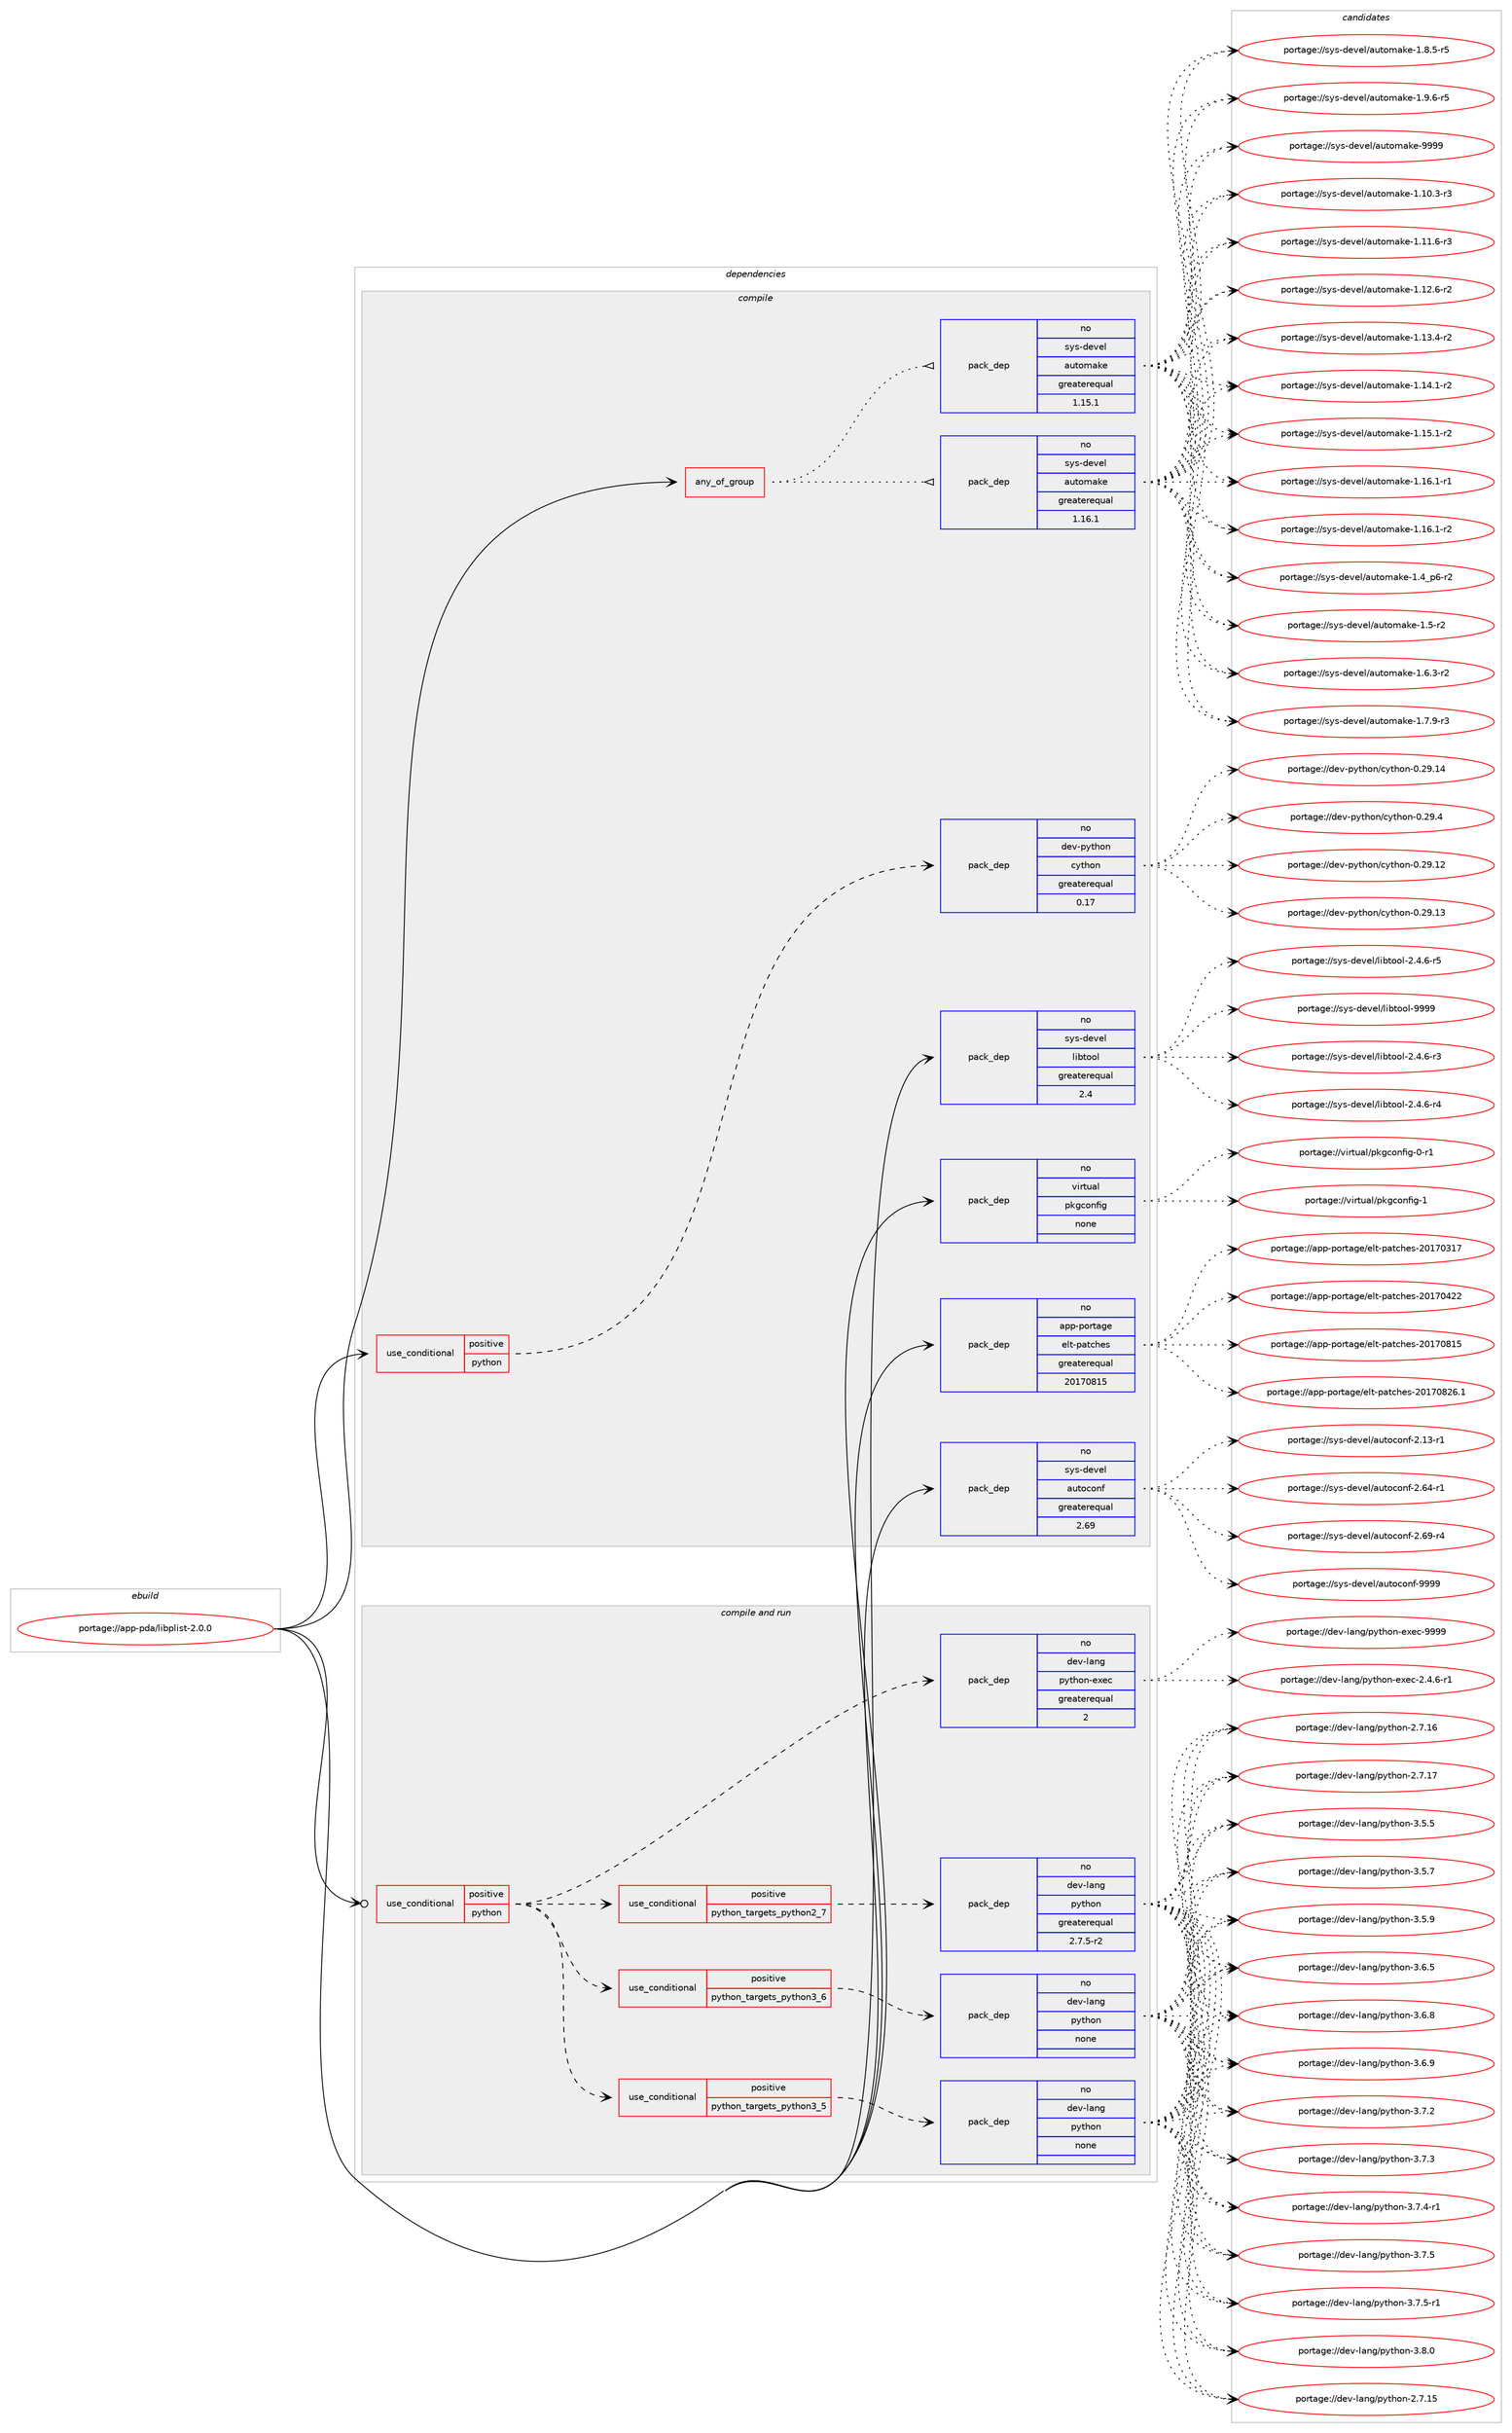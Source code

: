 digraph prolog {

# *************
# Graph options
# *************

newrank=true;
concentrate=true;
compound=true;
graph [rankdir=LR,fontname=Helvetica,fontsize=10,ranksep=1.5];#, ranksep=2.5, nodesep=0.2];
edge  [arrowhead=vee];
node  [fontname=Helvetica,fontsize=10];

# **********
# The ebuild
# **********

subgraph cluster_leftcol {
color=gray;
rank=same;
label=<<i>ebuild</i>>;
id [label="portage://app-pda/libplist-2.0.0", color=red, width=4, href="../app-pda/libplist-2.0.0.svg"];
}

# ****************
# The dependencies
# ****************

subgraph cluster_midcol {
color=gray;
label=<<i>dependencies</i>>;
subgraph cluster_compile {
fillcolor="#eeeeee";
style=filled;
label=<<i>compile</i>>;
subgraph any659 {
dependency40357 [label=<<TABLE BORDER="0" CELLBORDER="1" CELLSPACING="0" CELLPADDING="4"><TR><TD CELLPADDING="10">any_of_group</TD></TR></TABLE>>, shape=none, color=red];subgraph pack29859 {
dependency40358 [label=<<TABLE BORDER="0" CELLBORDER="1" CELLSPACING="0" CELLPADDING="4" WIDTH="220"><TR><TD ROWSPAN="6" CELLPADDING="30">pack_dep</TD></TR><TR><TD WIDTH="110">no</TD></TR><TR><TD>sys-devel</TD></TR><TR><TD>automake</TD></TR><TR><TD>greaterequal</TD></TR><TR><TD>1.16.1</TD></TR></TABLE>>, shape=none, color=blue];
}
dependency40357:e -> dependency40358:w [weight=20,style="dotted",arrowhead="oinv"];
subgraph pack29860 {
dependency40359 [label=<<TABLE BORDER="0" CELLBORDER="1" CELLSPACING="0" CELLPADDING="4" WIDTH="220"><TR><TD ROWSPAN="6" CELLPADDING="30">pack_dep</TD></TR><TR><TD WIDTH="110">no</TD></TR><TR><TD>sys-devel</TD></TR><TR><TD>automake</TD></TR><TR><TD>greaterequal</TD></TR><TR><TD>1.15.1</TD></TR></TABLE>>, shape=none, color=blue];
}
dependency40357:e -> dependency40359:w [weight=20,style="dotted",arrowhead="oinv"];
}
id:e -> dependency40357:w [weight=20,style="solid",arrowhead="vee"];
subgraph cond9823 {
dependency40360 [label=<<TABLE BORDER="0" CELLBORDER="1" CELLSPACING="0" CELLPADDING="4"><TR><TD ROWSPAN="3" CELLPADDING="10">use_conditional</TD></TR><TR><TD>positive</TD></TR><TR><TD>python</TD></TR></TABLE>>, shape=none, color=red];
subgraph pack29861 {
dependency40361 [label=<<TABLE BORDER="0" CELLBORDER="1" CELLSPACING="0" CELLPADDING="4" WIDTH="220"><TR><TD ROWSPAN="6" CELLPADDING="30">pack_dep</TD></TR><TR><TD WIDTH="110">no</TD></TR><TR><TD>dev-python</TD></TR><TR><TD>cython</TD></TR><TR><TD>greaterequal</TD></TR><TR><TD>0.17</TD></TR></TABLE>>, shape=none, color=blue];
}
dependency40360:e -> dependency40361:w [weight=20,style="dashed",arrowhead="vee"];
}
id:e -> dependency40360:w [weight=20,style="solid",arrowhead="vee"];
subgraph pack29862 {
dependency40362 [label=<<TABLE BORDER="0" CELLBORDER="1" CELLSPACING="0" CELLPADDING="4" WIDTH="220"><TR><TD ROWSPAN="6" CELLPADDING="30">pack_dep</TD></TR><TR><TD WIDTH="110">no</TD></TR><TR><TD>app-portage</TD></TR><TR><TD>elt-patches</TD></TR><TR><TD>greaterequal</TD></TR><TR><TD>20170815</TD></TR></TABLE>>, shape=none, color=blue];
}
id:e -> dependency40362:w [weight=20,style="solid",arrowhead="vee"];
subgraph pack29863 {
dependency40363 [label=<<TABLE BORDER="0" CELLBORDER="1" CELLSPACING="0" CELLPADDING="4" WIDTH="220"><TR><TD ROWSPAN="6" CELLPADDING="30">pack_dep</TD></TR><TR><TD WIDTH="110">no</TD></TR><TR><TD>sys-devel</TD></TR><TR><TD>autoconf</TD></TR><TR><TD>greaterequal</TD></TR><TR><TD>2.69</TD></TR></TABLE>>, shape=none, color=blue];
}
id:e -> dependency40363:w [weight=20,style="solid",arrowhead="vee"];
subgraph pack29864 {
dependency40364 [label=<<TABLE BORDER="0" CELLBORDER="1" CELLSPACING="0" CELLPADDING="4" WIDTH="220"><TR><TD ROWSPAN="6" CELLPADDING="30">pack_dep</TD></TR><TR><TD WIDTH="110">no</TD></TR><TR><TD>sys-devel</TD></TR><TR><TD>libtool</TD></TR><TR><TD>greaterequal</TD></TR><TR><TD>2.4</TD></TR></TABLE>>, shape=none, color=blue];
}
id:e -> dependency40364:w [weight=20,style="solid",arrowhead="vee"];
subgraph pack29865 {
dependency40365 [label=<<TABLE BORDER="0" CELLBORDER="1" CELLSPACING="0" CELLPADDING="4" WIDTH="220"><TR><TD ROWSPAN="6" CELLPADDING="30">pack_dep</TD></TR><TR><TD WIDTH="110">no</TD></TR><TR><TD>virtual</TD></TR><TR><TD>pkgconfig</TD></TR><TR><TD>none</TD></TR><TR><TD></TD></TR></TABLE>>, shape=none, color=blue];
}
id:e -> dependency40365:w [weight=20,style="solid",arrowhead="vee"];
}
subgraph cluster_compileandrun {
fillcolor="#eeeeee";
style=filled;
label=<<i>compile and run</i>>;
subgraph cond9824 {
dependency40366 [label=<<TABLE BORDER="0" CELLBORDER="1" CELLSPACING="0" CELLPADDING="4"><TR><TD ROWSPAN="3" CELLPADDING="10">use_conditional</TD></TR><TR><TD>positive</TD></TR><TR><TD>python</TD></TR></TABLE>>, shape=none, color=red];
subgraph cond9825 {
dependency40367 [label=<<TABLE BORDER="0" CELLBORDER="1" CELLSPACING="0" CELLPADDING="4"><TR><TD ROWSPAN="3" CELLPADDING="10">use_conditional</TD></TR><TR><TD>positive</TD></TR><TR><TD>python_targets_python2_7</TD></TR></TABLE>>, shape=none, color=red];
subgraph pack29866 {
dependency40368 [label=<<TABLE BORDER="0" CELLBORDER="1" CELLSPACING="0" CELLPADDING="4" WIDTH="220"><TR><TD ROWSPAN="6" CELLPADDING="30">pack_dep</TD></TR><TR><TD WIDTH="110">no</TD></TR><TR><TD>dev-lang</TD></TR><TR><TD>python</TD></TR><TR><TD>greaterequal</TD></TR><TR><TD>2.7.5-r2</TD></TR></TABLE>>, shape=none, color=blue];
}
dependency40367:e -> dependency40368:w [weight=20,style="dashed",arrowhead="vee"];
}
dependency40366:e -> dependency40367:w [weight=20,style="dashed",arrowhead="vee"];
subgraph cond9826 {
dependency40369 [label=<<TABLE BORDER="0" CELLBORDER="1" CELLSPACING="0" CELLPADDING="4"><TR><TD ROWSPAN="3" CELLPADDING="10">use_conditional</TD></TR><TR><TD>positive</TD></TR><TR><TD>python_targets_python3_5</TD></TR></TABLE>>, shape=none, color=red];
subgraph pack29867 {
dependency40370 [label=<<TABLE BORDER="0" CELLBORDER="1" CELLSPACING="0" CELLPADDING="4" WIDTH="220"><TR><TD ROWSPAN="6" CELLPADDING="30">pack_dep</TD></TR><TR><TD WIDTH="110">no</TD></TR><TR><TD>dev-lang</TD></TR><TR><TD>python</TD></TR><TR><TD>none</TD></TR><TR><TD></TD></TR></TABLE>>, shape=none, color=blue];
}
dependency40369:e -> dependency40370:w [weight=20,style="dashed",arrowhead="vee"];
}
dependency40366:e -> dependency40369:w [weight=20,style="dashed",arrowhead="vee"];
subgraph cond9827 {
dependency40371 [label=<<TABLE BORDER="0" CELLBORDER="1" CELLSPACING="0" CELLPADDING="4"><TR><TD ROWSPAN="3" CELLPADDING="10">use_conditional</TD></TR><TR><TD>positive</TD></TR><TR><TD>python_targets_python3_6</TD></TR></TABLE>>, shape=none, color=red];
subgraph pack29868 {
dependency40372 [label=<<TABLE BORDER="0" CELLBORDER="1" CELLSPACING="0" CELLPADDING="4" WIDTH="220"><TR><TD ROWSPAN="6" CELLPADDING="30">pack_dep</TD></TR><TR><TD WIDTH="110">no</TD></TR><TR><TD>dev-lang</TD></TR><TR><TD>python</TD></TR><TR><TD>none</TD></TR><TR><TD></TD></TR></TABLE>>, shape=none, color=blue];
}
dependency40371:e -> dependency40372:w [weight=20,style="dashed",arrowhead="vee"];
}
dependency40366:e -> dependency40371:w [weight=20,style="dashed",arrowhead="vee"];
subgraph pack29869 {
dependency40373 [label=<<TABLE BORDER="0" CELLBORDER="1" CELLSPACING="0" CELLPADDING="4" WIDTH="220"><TR><TD ROWSPAN="6" CELLPADDING="30">pack_dep</TD></TR><TR><TD WIDTH="110">no</TD></TR><TR><TD>dev-lang</TD></TR><TR><TD>python-exec</TD></TR><TR><TD>greaterequal</TD></TR><TR><TD>2</TD></TR></TABLE>>, shape=none, color=blue];
}
dependency40366:e -> dependency40373:w [weight=20,style="dashed",arrowhead="vee"];
}
id:e -> dependency40366:w [weight=20,style="solid",arrowhead="odotvee"];
}
subgraph cluster_run {
fillcolor="#eeeeee";
style=filled;
label=<<i>run</i>>;
}
}

# **************
# The candidates
# **************

subgraph cluster_choices {
rank=same;
color=gray;
label=<<i>candidates</i>>;

subgraph choice29859 {
color=black;
nodesep=1;
choiceportage11512111545100101118101108479711711611110997107101454946494846514511451 [label="portage://sys-devel/automake-1.10.3-r3", color=red, width=4,href="../sys-devel/automake-1.10.3-r3.svg"];
choiceportage11512111545100101118101108479711711611110997107101454946494946544511451 [label="portage://sys-devel/automake-1.11.6-r3", color=red, width=4,href="../sys-devel/automake-1.11.6-r3.svg"];
choiceportage11512111545100101118101108479711711611110997107101454946495046544511450 [label="portage://sys-devel/automake-1.12.6-r2", color=red, width=4,href="../sys-devel/automake-1.12.6-r2.svg"];
choiceportage11512111545100101118101108479711711611110997107101454946495146524511450 [label="portage://sys-devel/automake-1.13.4-r2", color=red, width=4,href="../sys-devel/automake-1.13.4-r2.svg"];
choiceportage11512111545100101118101108479711711611110997107101454946495246494511450 [label="portage://sys-devel/automake-1.14.1-r2", color=red, width=4,href="../sys-devel/automake-1.14.1-r2.svg"];
choiceportage11512111545100101118101108479711711611110997107101454946495346494511450 [label="portage://sys-devel/automake-1.15.1-r2", color=red, width=4,href="../sys-devel/automake-1.15.1-r2.svg"];
choiceportage11512111545100101118101108479711711611110997107101454946495446494511449 [label="portage://sys-devel/automake-1.16.1-r1", color=red, width=4,href="../sys-devel/automake-1.16.1-r1.svg"];
choiceportage11512111545100101118101108479711711611110997107101454946495446494511450 [label="portage://sys-devel/automake-1.16.1-r2", color=red, width=4,href="../sys-devel/automake-1.16.1-r2.svg"];
choiceportage115121115451001011181011084797117116111109971071014549465295112544511450 [label="portage://sys-devel/automake-1.4_p6-r2", color=red, width=4,href="../sys-devel/automake-1.4_p6-r2.svg"];
choiceportage11512111545100101118101108479711711611110997107101454946534511450 [label="portage://sys-devel/automake-1.5-r2", color=red, width=4,href="../sys-devel/automake-1.5-r2.svg"];
choiceportage115121115451001011181011084797117116111109971071014549465446514511450 [label="portage://sys-devel/automake-1.6.3-r2", color=red, width=4,href="../sys-devel/automake-1.6.3-r2.svg"];
choiceportage115121115451001011181011084797117116111109971071014549465546574511451 [label="portage://sys-devel/automake-1.7.9-r3", color=red, width=4,href="../sys-devel/automake-1.7.9-r3.svg"];
choiceportage115121115451001011181011084797117116111109971071014549465646534511453 [label="portage://sys-devel/automake-1.8.5-r5", color=red, width=4,href="../sys-devel/automake-1.8.5-r5.svg"];
choiceportage115121115451001011181011084797117116111109971071014549465746544511453 [label="portage://sys-devel/automake-1.9.6-r5", color=red, width=4,href="../sys-devel/automake-1.9.6-r5.svg"];
choiceportage115121115451001011181011084797117116111109971071014557575757 [label="portage://sys-devel/automake-9999", color=red, width=4,href="../sys-devel/automake-9999.svg"];
dependency40358:e -> choiceportage11512111545100101118101108479711711611110997107101454946494846514511451:w [style=dotted,weight="100"];
dependency40358:e -> choiceportage11512111545100101118101108479711711611110997107101454946494946544511451:w [style=dotted,weight="100"];
dependency40358:e -> choiceportage11512111545100101118101108479711711611110997107101454946495046544511450:w [style=dotted,weight="100"];
dependency40358:e -> choiceportage11512111545100101118101108479711711611110997107101454946495146524511450:w [style=dotted,weight="100"];
dependency40358:e -> choiceportage11512111545100101118101108479711711611110997107101454946495246494511450:w [style=dotted,weight="100"];
dependency40358:e -> choiceportage11512111545100101118101108479711711611110997107101454946495346494511450:w [style=dotted,weight="100"];
dependency40358:e -> choiceportage11512111545100101118101108479711711611110997107101454946495446494511449:w [style=dotted,weight="100"];
dependency40358:e -> choiceportage11512111545100101118101108479711711611110997107101454946495446494511450:w [style=dotted,weight="100"];
dependency40358:e -> choiceportage115121115451001011181011084797117116111109971071014549465295112544511450:w [style=dotted,weight="100"];
dependency40358:e -> choiceportage11512111545100101118101108479711711611110997107101454946534511450:w [style=dotted,weight="100"];
dependency40358:e -> choiceportage115121115451001011181011084797117116111109971071014549465446514511450:w [style=dotted,weight="100"];
dependency40358:e -> choiceportage115121115451001011181011084797117116111109971071014549465546574511451:w [style=dotted,weight="100"];
dependency40358:e -> choiceportage115121115451001011181011084797117116111109971071014549465646534511453:w [style=dotted,weight="100"];
dependency40358:e -> choiceportage115121115451001011181011084797117116111109971071014549465746544511453:w [style=dotted,weight="100"];
dependency40358:e -> choiceportage115121115451001011181011084797117116111109971071014557575757:w [style=dotted,weight="100"];
}
subgraph choice29860 {
color=black;
nodesep=1;
choiceportage11512111545100101118101108479711711611110997107101454946494846514511451 [label="portage://sys-devel/automake-1.10.3-r3", color=red, width=4,href="../sys-devel/automake-1.10.3-r3.svg"];
choiceportage11512111545100101118101108479711711611110997107101454946494946544511451 [label="portage://sys-devel/automake-1.11.6-r3", color=red, width=4,href="../sys-devel/automake-1.11.6-r3.svg"];
choiceportage11512111545100101118101108479711711611110997107101454946495046544511450 [label="portage://sys-devel/automake-1.12.6-r2", color=red, width=4,href="../sys-devel/automake-1.12.6-r2.svg"];
choiceportage11512111545100101118101108479711711611110997107101454946495146524511450 [label="portage://sys-devel/automake-1.13.4-r2", color=red, width=4,href="../sys-devel/automake-1.13.4-r2.svg"];
choiceportage11512111545100101118101108479711711611110997107101454946495246494511450 [label="portage://sys-devel/automake-1.14.1-r2", color=red, width=4,href="../sys-devel/automake-1.14.1-r2.svg"];
choiceportage11512111545100101118101108479711711611110997107101454946495346494511450 [label="portage://sys-devel/automake-1.15.1-r2", color=red, width=4,href="../sys-devel/automake-1.15.1-r2.svg"];
choiceportage11512111545100101118101108479711711611110997107101454946495446494511449 [label="portage://sys-devel/automake-1.16.1-r1", color=red, width=4,href="../sys-devel/automake-1.16.1-r1.svg"];
choiceportage11512111545100101118101108479711711611110997107101454946495446494511450 [label="portage://sys-devel/automake-1.16.1-r2", color=red, width=4,href="../sys-devel/automake-1.16.1-r2.svg"];
choiceportage115121115451001011181011084797117116111109971071014549465295112544511450 [label="portage://sys-devel/automake-1.4_p6-r2", color=red, width=4,href="../sys-devel/automake-1.4_p6-r2.svg"];
choiceportage11512111545100101118101108479711711611110997107101454946534511450 [label="portage://sys-devel/automake-1.5-r2", color=red, width=4,href="../sys-devel/automake-1.5-r2.svg"];
choiceportage115121115451001011181011084797117116111109971071014549465446514511450 [label="portage://sys-devel/automake-1.6.3-r2", color=red, width=4,href="../sys-devel/automake-1.6.3-r2.svg"];
choiceportage115121115451001011181011084797117116111109971071014549465546574511451 [label="portage://sys-devel/automake-1.7.9-r3", color=red, width=4,href="../sys-devel/automake-1.7.9-r3.svg"];
choiceportage115121115451001011181011084797117116111109971071014549465646534511453 [label="portage://sys-devel/automake-1.8.5-r5", color=red, width=4,href="../sys-devel/automake-1.8.5-r5.svg"];
choiceportage115121115451001011181011084797117116111109971071014549465746544511453 [label="portage://sys-devel/automake-1.9.6-r5", color=red, width=4,href="../sys-devel/automake-1.9.6-r5.svg"];
choiceportage115121115451001011181011084797117116111109971071014557575757 [label="portage://sys-devel/automake-9999", color=red, width=4,href="../sys-devel/automake-9999.svg"];
dependency40359:e -> choiceportage11512111545100101118101108479711711611110997107101454946494846514511451:w [style=dotted,weight="100"];
dependency40359:e -> choiceportage11512111545100101118101108479711711611110997107101454946494946544511451:w [style=dotted,weight="100"];
dependency40359:e -> choiceportage11512111545100101118101108479711711611110997107101454946495046544511450:w [style=dotted,weight="100"];
dependency40359:e -> choiceportage11512111545100101118101108479711711611110997107101454946495146524511450:w [style=dotted,weight="100"];
dependency40359:e -> choiceportage11512111545100101118101108479711711611110997107101454946495246494511450:w [style=dotted,weight="100"];
dependency40359:e -> choiceportage11512111545100101118101108479711711611110997107101454946495346494511450:w [style=dotted,weight="100"];
dependency40359:e -> choiceportage11512111545100101118101108479711711611110997107101454946495446494511449:w [style=dotted,weight="100"];
dependency40359:e -> choiceportage11512111545100101118101108479711711611110997107101454946495446494511450:w [style=dotted,weight="100"];
dependency40359:e -> choiceportage115121115451001011181011084797117116111109971071014549465295112544511450:w [style=dotted,weight="100"];
dependency40359:e -> choiceportage11512111545100101118101108479711711611110997107101454946534511450:w [style=dotted,weight="100"];
dependency40359:e -> choiceportage115121115451001011181011084797117116111109971071014549465446514511450:w [style=dotted,weight="100"];
dependency40359:e -> choiceportage115121115451001011181011084797117116111109971071014549465546574511451:w [style=dotted,weight="100"];
dependency40359:e -> choiceportage115121115451001011181011084797117116111109971071014549465646534511453:w [style=dotted,weight="100"];
dependency40359:e -> choiceportage115121115451001011181011084797117116111109971071014549465746544511453:w [style=dotted,weight="100"];
dependency40359:e -> choiceportage115121115451001011181011084797117116111109971071014557575757:w [style=dotted,weight="100"];
}
subgraph choice29861 {
color=black;
nodesep=1;
choiceportage1001011184511212111610411111047991211161041111104548465057464950 [label="portage://dev-python/cython-0.29.12", color=red, width=4,href="../dev-python/cython-0.29.12.svg"];
choiceportage1001011184511212111610411111047991211161041111104548465057464951 [label="portage://dev-python/cython-0.29.13", color=red, width=4,href="../dev-python/cython-0.29.13.svg"];
choiceportage1001011184511212111610411111047991211161041111104548465057464952 [label="portage://dev-python/cython-0.29.14", color=red, width=4,href="../dev-python/cython-0.29.14.svg"];
choiceportage10010111845112121116104111110479912111610411111045484650574652 [label="portage://dev-python/cython-0.29.4", color=red, width=4,href="../dev-python/cython-0.29.4.svg"];
dependency40361:e -> choiceportage1001011184511212111610411111047991211161041111104548465057464950:w [style=dotted,weight="100"];
dependency40361:e -> choiceportage1001011184511212111610411111047991211161041111104548465057464951:w [style=dotted,weight="100"];
dependency40361:e -> choiceportage1001011184511212111610411111047991211161041111104548465057464952:w [style=dotted,weight="100"];
dependency40361:e -> choiceportage10010111845112121116104111110479912111610411111045484650574652:w [style=dotted,weight="100"];
}
subgraph choice29862 {
color=black;
nodesep=1;
choiceportage97112112451121111141169710310147101108116451129711699104101115455048495548514955 [label="portage://app-portage/elt-patches-20170317", color=red, width=4,href="../app-portage/elt-patches-20170317.svg"];
choiceportage97112112451121111141169710310147101108116451129711699104101115455048495548525050 [label="portage://app-portage/elt-patches-20170422", color=red, width=4,href="../app-portage/elt-patches-20170422.svg"];
choiceportage97112112451121111141169710310147101108116451129711699104101115455048495548564953 [label="portage://app-portage/elt-patches-20170815", color=red, width=4,href="../app-portage/elt-patches-20170815.svg"];
choiceportage971121124511211111411697103101471011081164511297116991041011154550484955485650544649 [label="portage://app-portage/elt-patches-20170826.1", color=red, width=4,href="../app-portage/elt-patches-20170826.1.svg"];
dependency40362:e -> choiceportage97112112451121111141169710310147101108116451129711699104101115455048495548514955:w [style=dotted,weight="100"];
dependency40362:e -> choiceportage97112112451121111141169710310147101108116451129711699104101115455048495548525050:w [style=dotted,weight="100"];
dependency40362:e -> choiceportage97112112451121111141169710310147101108116451129711699104101115455048495548564953:w [style=dotted,weight="100"];
dependency40362:e -> choiceportage971121124511211111411697103101471011081164511297116991041011154550484955485650544649:w [style=dotted,weight="100"];
}
subgraph choice29863 {
color=black;
nodesep=1;
choiceportage1151211154510010111810110847971171161119911111010245504649514511449 [label="portage://sys-devel/autoconf-2.13-r1", color=red, width=4,href="../sys-devel/autoconf-2.13-r1.svg"];
choiceportage1151211154510010111810110847971171161119911111010245504654524511449 [label="portage://sys-devel/autoconf-2.64-r1", color=red, width=4,href="../sys-devel/autoconf-2.64-r1.svg"];
choiceportage1151211154510010111810110847971171161119911111010245504654574511452 [label="portage://sys-devel/autoconf-2.69-r4", color=red, width=4,href="../sys-devel/autoconf-2.69-r4.svg"];
choiceportage115121115451001011181011084797117116111991111101024557575757 [label="portage://sys-devel/autoconf-9999", color=red, width=4,href="../sys-devel/autoconf-9999.svg"];
dependency40363:e -> choiceportage1151211154510010111810110847971171161119911111010245504649514511449:w [style=dotted,weight="100"];
dependency40363:e -> choiceportage1151211154510010111810110847971171161119911111010245504654524511449:w [style=dotted,weight="100"];
dependency40363:e -> choiceportage1151211154510010111810110847971171161119911111010245504654574511452:w [style=dotted,weight="100"];
dependency40363:e -> choiceportage115121115451001011181011084797117116111991111101024557575757:w [style=dotted,weight="100"];
}
subgraph choice29864 {
color=black;
nodesep=1;
choiceportage1151211154510010111810110847108105981161111111084550465246544511451 [label="portage://sys-devel/libtool-2.4.6-r3", color=red, width=4,href="../sys-devel/libtool-2.4.6-r3.svg"];
choiceportage1151211154510010111810110847108105981161111111084550465246544511452 [label="portage://sys-devel/libtool-2.4.6-r4", color=red, width=4,href="../sys-devel/libtool-2.4.6-r4.svg"];
choiceportage1151211154510010111810110847108105981161111111084550465246544511453 [label="portage://sys-devel/libtool-2.4.6-r5", color=red, width=4,href="../sys-devel/libtool-2.4.6-r5.svg"];
choiceportage1151211154510010111810110847108105981161111111084557575757 [label="portage://sys-devel/libtool-9999", color=red, width=4,href="../sys-devel/libtool-9999.svg"];
dependency40364:e -> choiceportage1151211154510010111810110847108105981161111111084550465246544511451:w [style=dotted,weight="100"];
dependency40364:e -> choiceportage1151211154510010111810110847108105981161111111084550465246544511452:w [style=dotted,weight="100"];
dependency40364:e -> choiceportage1151211154510010111810110847108105981161111111084550465246544511453:w [style=dotted,weight="100"];
dependency40364:e -> choiceportage1151211154510010111810110847108105981161111111084557575757:w [style=dotted,weight="100"];
}
subgraph choice29865 {
color=black;
nodesep=1;
choiceportage11810511411611797108471121071039911111010210510345484511449 [label="portage://virtual/pkgconfig-0-r1", color=red, width=4,href="../virtual/pkgconfig-0-r1.svg"];
choiceportage1181051141161179710847112107103991111101021051034549 [label="portage://virtual/pkgconfig-1", color=red, width=4,href="../virtual/pkgconfig-1.svg"];
dependency40365:e -> choiceportage11810511411611797108471121071039911111010210510345484511449:w [style=dotted,weight="100"];
dependency40365:e -> choiceportage1181051141161179710847112107103991111101021051034549:w [style=dotted,weight="100"];
}
subgraph choice29866 {
color=black;
nodesep=1;
choiceportage10010111845108971101034711212111610411111045504655464953 [label="portage://dev-lang/python-2.7.15", color=red, width=4,href="../dev-lang/python-2.7.15.svg"];
choiceportage10010111845108971101034711212111610411111045504655464954 [label="portage://dev-lang/python-2.7.16", color=red, width=4,href="../dev-lang/python-2.7.16.svg"];
choiceportage10010111845108971101034711212111610411111045504655464955 [label="portage://dev-lang/python-2.7.17", color=red, width=4,href="../dev-lang/python-2.7.17.svg"];
choiceportage100101118451089711010347112121116104111110455146534653 [label="portage://dev-lang/python-3.5.5", color=red, width=4,href="../dev-lang/python-3.5.5.svg"];
choiceportage100101118451089711010347112121116104111110455146534655 [label="portage://dev-lang/python-3.5.7", color=red, width=4,href="../dev-lang/python-3.5.7.svg"];
choiceportage100101118451089711010347112121116104111110455146534657 [label="portage://dev-lang/python-3.5.9", color=red, width=4,href="../dev-lang/python-3.5.9.svg"];
choiceportage100101118451089711010347112121116104111110455146544653 [label="portage://dev-lang/python-3.6.5", color=red, width=4,href="../dev-lang/python-3.6.5.svg"];
choiceportage100101118451089711010347112121116104111110455146544656 [label="portage://dev-lang/python-3.6.8", color=red, width=4,href="../dev-lang/python-3.6.8.svg"];
choiceportage100101118451089711010347112121116104111110455146544657 [label="portage://dev-lang/python-3.6.9", color=red, width=4,href="../dev-lang/python-3.6.9.svg"];
choiceportage100101118451089711010347112121116104111110455146554650 [label="portage://dev-lang/python-3.7.2", color=red, width=4,href="../dev-lang/python-3.7.2.svg"];
choiceportage100101118451089711010347112121116104111110455146554651 [label="portage://dev-lang/python-3.7.3", color=red, width=4,href="../dev-lang/python-3.7.3.svg"];
choiceportage1001011184510897110103471121211161041111104551465546524511449 [label="portage://dev-lang/python-3.7.4-r1", color=red, width=4,href="../dev-lang/python-3.7.4-r1.svg"];
choiceportage100101118451089711010347112121116104111110455146554653 [label="portage://dev-lang/python-3.7.5", color=red, width=4,href="../dev-lang/python-3.7.5.svg"];
choiceportage1001011184510897110103471121211161041111104551465546534511449 [label="portage://dev-lang/python-3.7.5-r1", color=red, width=4,href="../dev-lang/python-3.7.5-r1.svg"];
choiceportage100101118451089711010347112121116104111110455146564648 [label="portage://dev-lang/python-3.8.0", color=red, width=4,href="../dev-lang/python-3.8.0.svg"];
dependency40368:e -> choiceportage10010111845108971101034711212111610411111045504655464953:w [style=dotted,weight="100"];
dependency40368:e -> choiceportage10010111845108971101034711212111610411111045504655464954:w [style=dotted,weight="100"];
dependency40368:e -> choiceportage10010111845108971101034711212111610411111045504655464955:w [style=dotted,weight="100"];
dependency40368:e -> choiceportage100101118451089711010347112121116104111110455146534653:w [style=dotted,weight="100"];
dependency40368:e -> choiceportage100101118451089711010347112121116104111110455146534655:w [style=dotted,weight="100"];
dependency40368:e -> choiceportage100101118451089711010347112121116104111110455146534657:w [style=dotted,weight="100"];
dependency40368:e -> choiceportage100101118451089711010347112121116104111110455146544653:w [style=dotted,weight="100"];
dependency40368:e -> choiceportage100101118451089711010347112121116104111110455146544656:w [style=dotted,weight="100"];
dependency40368:e -> choiceportage100101118451089711010347112121116104111110455146544657:w [style=dotted,weight="100"];
dependency40368:e -> choiceportage100101118451089711010347112121116104111110455146554650:w [style=dotted,weight="100"];
dependency40368:e -> choiceportage100101118451089711010347112121116104111110455146554651:w [style=dotted,weight="100"];
dependency40368:e -> choiceportage1001011184510897110103471121211161041111104551465546524511449:w [style=dotted,weight="100"];
dependency40368:e -> choiceportage100101118451089711010347112121116104111110455146554653:w [style=dotted,weight="100"];
dependency40368:e -> choiceportage1001011184510897110103471121211161041111104551465546534511449:w [style=dotted,weight="100"];
dependency40368:e -> choiceportage100101118451089711010347112121116104111110455146564648:w [style=dotted,weight="100"];
}
subgraph choice29867 {
color=black;
nodesep=1;
choiceportage10010111845108971101034711212111610411111045504655464953 [label="portage://dev-lang/python-2.7.15", color=red, width=4,href="../dev-lang/python-2.7.15.svg"];
choiceportage10010111845108971101034711212111610411111045504655464954 [label="portage://dev-lang/python-2.7.16", color=red, width=4,href="../dev-lang/python-2.7.16.svg"];
choiceportage10010111845108971101034711212111610411111045504655464955 [label="portage://dev-lang/python-2.7.17", color=red, width=4,href="../dev-lang/python-2.7.17.svg"];
choiceportage100101118451089711010347112121116104111110455146534653 [label="portage://dev-lang/python-3.5.5", color=red, width=4,href="../dev-lang/python-3.5.5.svg"];
choiceportage100101118451089711010347112121116104111110455146534655 [label="portage://dev-lang/python-3.5.7", color=red, width=4,href="../dev-lang/python-3.5.7.svg"];
choiceportage100101118451089711010347112121116104111110455146534657 [label="portage://dev-lang/python-3.5.9", color=red, width=4,href="../dev-lang/python-3.5.9.svg"];
choiceportage100101118451089711010347112121116104111110455146544653 [label="portage://dev-lang/python-3.6.5", color=red, width=4,href="../dev-lang/python-3.6.5.svg"];
choiceportage100101118451089711010347112121116104111110455146544656 [label="portage://dev-lang/python-3.6.8", color=red, width=4,href="../dev-lang/python-3.6.8.svg"];
choiceportage100101118451089711010347112121116104111110455146544657 [label="portage://dev-lang/python-3.6.9", color=red, width=4,href="../dev-lang/python-3.6.9.svg"];
choiceportage100101118451089711010347112121116104111110455146554650 [label="portage://dev-lang/python-3.7.2", color=red, width=4,href="../dev-lang/python-3.7.2.svg"];
choiceportage100101118451089711010347112121116104111110455146554651 [label="portage://dev-lang/python-3.7.3", color=red, width=4,href="../dev-lang/python-3.7.3.svg"];
choiceportage1001011184510897110103471121211161041111104551465546524511449 [label="portage://dev-lang/python-3.7.4-r1", color=red, width=4,href="../dev-lang/python-3.7.4-r1.svg"];
choiceportage100101118451089711010347112121116104111110455146554653 [label="portage://dev-lang/python-3.7.5", color=red, width=4,href="../dev-lang/python-3.7.5.svg"];
choiceportage1001011184510897110103471121211161041111104551465546534511449 [label="portage://dev-lang/python-3.7.5-r1", color=red, width=4,href="../dev-lang/python-3.7.5-r1.svg"];
choiceportage100101118451089711010347112121116104111110455146564648 [label="portage://dev-lang/python-3.8.0", color=red, width=4,href="../dev-lang/python-3.8.0.svg"];
dependency40370:e -> choiceportage10010111845108971101034711212111610411111045504655464953:w [style=dotted,weight="100"];
dependency40370:e -> choiceportage10010111845108971101034711212111610411111045504655464954:w [style=dotted,weight="100"];
dependency40370:e -> choiceportage10010111845108971101034711212111610411111045504655464955:w [style=dotted,weight="100"];
dependency40370:e -> choiceportage100101118451089711010347112121116104111110455146534653:w [style=dotted,weight="100"];
dependency40370:e -> choiceportage100101118451089711010347112121116104111110455146534655:w [style=dotted,weight="100"];
dependency40370:e -> choiceportage100101118451089711010347112121116104111110455146534657:w [style=dotted,weight="100"];
dependency40370:e -> choiceportage100101118451089711010347112121116104111110455146544653:w [style=dotted,weight="100"];
dependency40370:e -> choiceportage100101118451089711010347112121116104111110455146544656:w [style=dotted,weight="100"];
dependency40370:e -> choiceportage100101118451089711010347112121116104111110455146544657:w [style=dotted,weight="100"];
dependency40370:e -> choiceportage100101118451089711010347112121116104111110455146554650:w [style=dotted,weight="100"];
dependency40370:e -> choiceportage100101118451089711010347112121116104111110455146554651:w [style=dotted,weight="100"];
dependency40370:e -> choiceportage1001011184510897110103471121211161041111104551465546524511449:w [style=dotted,weight="100"];
dependency40370:e -> choiceportage100101118451089711010347112121116104111110455146554653:w [style=dotted,weight="100"];
dependency40370:e -> choiceportage1001011184510897110103471121211161041111104551465546534511449:w [style=dotted,weight="100"];
dependency40370:e -> choiceportage100101118451089711010347112121116104111110455146564648:w [style=dotted,weight="100"];
}
subgraph choice29868 {
color=black;
nodesep=1;
choiceportage10010111845108971101034711212111610411111045504655464953 [label="portage://dev-lang/python-2.7.15", color=red, width=4,href="../dev-lang/python-2.7.15.svg"];
choiceportage10010111845108971101034711212111610411111045504655464954 [label="portage://dev-lang/python-2.7.16", color=red, width=4,href="../dev-lang/python-2.7.16.svg"];
choiceportage10010111845108971101034711212111610411111045504655464955 [label="portage://dev-lang/python-2.7.17", color=red, width=4,href="../dev-lang/python-2.7.17.svg"];
choiceportage100101118451089711010347112121116104111110455146534653 [label="portage://dev-lang/python-3.5.5", color=red, width=4,href="../dev-lang/python-3.5.5.svg"];
choiceportage100101118451089711010347112121116104111110455146534655 [label="portage://dev-lang/python-3.5.7", color=red, width=4,href="../dev-lang/python-3.5.7.svg"];
choiceportage100101118451089711010347112121116104111110455146534657 [label="portage://dev-lang/python-3.5.9", color=red, width=4,href="../dev-lang/python-3.5.9.svg"];
choiceportage100101118451089711010347112121116104111110455146544653 [label="portage://dev-lang/python-3.6.5", color=red, width=4,href="../dev-lang/python-3.6.5.svg"];
choiceportage100101118451089711010347112121116104111110455146544656 [label="portage://dev-lang/python-3.6.8", color=red, width=4,href="../dev-lang/python-3.6.8.svg"];
choiceportage100101118451089711010347112121116104111110455146544657 [label="portage://dev-lang/python-3.6.9", color=red, width=4,href="../dev-lang/python-3.6.9.svg"];
choiceportage100101118451089711010347112121116104111110455146554650 [label="portage://dev-lang/python-3.7.2", color=red, width=4,href="../dev-lang/python-3.7.2.svg"];
choiceportage100101118451089711010347112121116104111110455146554651 [label="portage://dev-lang/python-3.7.3", color=red, width=4,href="../dev-lang/python-3.7.3.svg"];
choiceportage1001011184510897110103471121211161041111104551465546524511449 [label="portage://dev-lang/python-3.7.4-r1", color=red, width=4,href="../dev-lang/python-3.7.4-r1.svg"];
choiceportage100101118451089711010347112121116104111110455146554653 [label="portage://dev-lang/python-3.7.5", color=red, width=4,href="../dev-lang/python-3.7.5.svg"];
choiceportage1001011184510897110103471121211161041111104551465546534511449 [label="portage://dev-lang/python-3.7.5-r1", color=red, width=4,href="../dev-lang/python-3.7.5-r1.svg"];
choiceportage100101118451089711010347112121116104111110455146564648 [label="portage://dev-lang/python-3.8.0", color=red, width=4,href="../dev-lang/python-3.8.0.svg"];
dependency40372:e -> choiceportage10010111845108971101034711212111610411111045504655464953:w [style=dotted,weight="100"];
dependency40372:e -> choiceportage10010111845108971101034711212111610411111045504655464954:w [style=dotted,weight="100"];
dependency40372:e -> choiceportage10010111845108971101034711212111610411111045504655464955:w [style=dotted,weight="100"];
dependency40372:e -> choiceportage100101118451089711010347112121116104111110455146534653:w [style=dotted,weight="100"];
dependency40372:e -> choiceportage100101118451089711010347112121116104111110455146534655:w [style=dotted,weight="100"];
dependency40372:e -> choiceportage100101118451089711010347112121116104111110455146534657:w [style=dotted,weight="100"];
dependency40372:e -> choiceportage100101118451089711010347112121116104111110455146544653:w [style=dotted,weight="100"];
dependency40372:e -> choiceportage100101118451089711010347112121116104111110455146544656:w [style=dotted,weight="100"];
dependency40372:e -> choiceportage100101118451089711010347112121116104111110455146544657:w [style=dotted,weight="100"];
dependency40372:e -> choiceportage100101118451089711010347112121116104111110455146554650:w [style=dotted,weight="100"];
dependency40372:e -> choiceportage100101118451089711010347112121116104111110455146554651:w [style=dotted,weight="100"];
dependency40372:e -> choiceportage1001011184510897110103471121211161041111104551465546524511449:w [style=dotted,weight="100"];
dependency40372:e -> choiceportage100101118451089711010347112121116104111110455146554653:w [style=dotted,weight="100"];
dependency40372:e -> choiceportage1001011184510897110103471121211161041111104551465546534511449:w [style=dotted,weight="100"];
dependency40372:e -> choiceportage100101118451089711010347112121116104111110455146564648:w [style=dotted,weight="100"];
}
subgraph choice29869 {
color=black;
nodesep=1;
choiceportage10010111845108971101034711212111610411111045101120101994550465246544511449 [label="portage://dev-lang/python-exec-2.4.6-r1", color=red, width=4,href="../dev-lang/python-exec-2.4.6-r1.svg"];
choiceportage10010111845108971101034711212111610411111045101120101994557575757 [label="portage://dev-lang/python-exec-9999", color=red, width=4,href="../dev-lang/python-exec-9999.svg"];
dependency40373:e -> choiceportage10010111845108971101034711212111610411111045101120101994550465246544511449:w [style=dotted,weight="100"];
dependency40373:e -> choiceportage10010111845108971101034711212111610411111045101120101994557575757:w [style=dotted,weight="100"];
}
}

}
